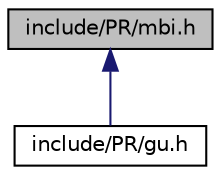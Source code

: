 digraph "include/PR/mbi.h"
{
 // LATEX_PDF_SIZE
  edge [fontname="Helvetica",fontsize="10",labelfontname="Helvetica",labelfontsize="10"];
  node [fontname="Helvetica",fontsize="10",shape=record];
  Node1 [label="include/PR/mbi.h",height=0.2,width=0.4,color="black", fillcolor="grey75", style="filled", fontcolor="black",tooltip=" "];
  Node1 -> Node2 [dir="back",color="midnightblue",fontsize="10",style="solid",fontname="Helvetica"];
  Node2 [label="include/PR/gu.h",height=0.2,width=0.4,color="black", fillcolor="white", style="filled",URL="$d8/d65/PR_2gu_8h.html",tooltip=" "];
}
